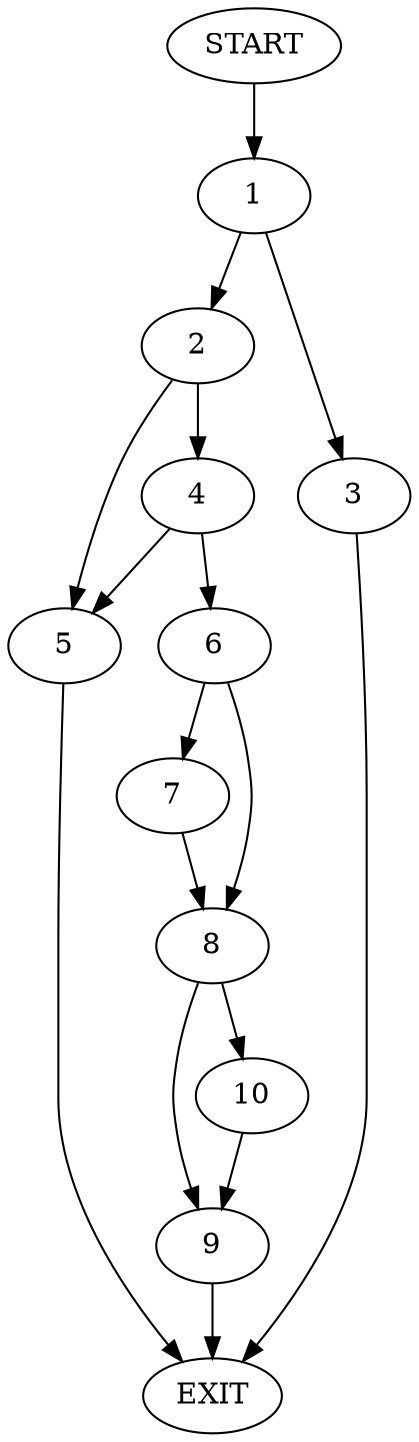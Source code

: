 digraph {
0 [label="START"]
11 [label="EXIT"]
0 -> 1
1 -> 2
1 -> 3
2 -> 4
2 -> 5
3 -> 11
4 -> 6
4 -> 5
5 -> 11
6 -> 7
6 -> 8
7 -> 8
8 -> 9
8 -> 10
10 -> 9
9 -> 11
}
